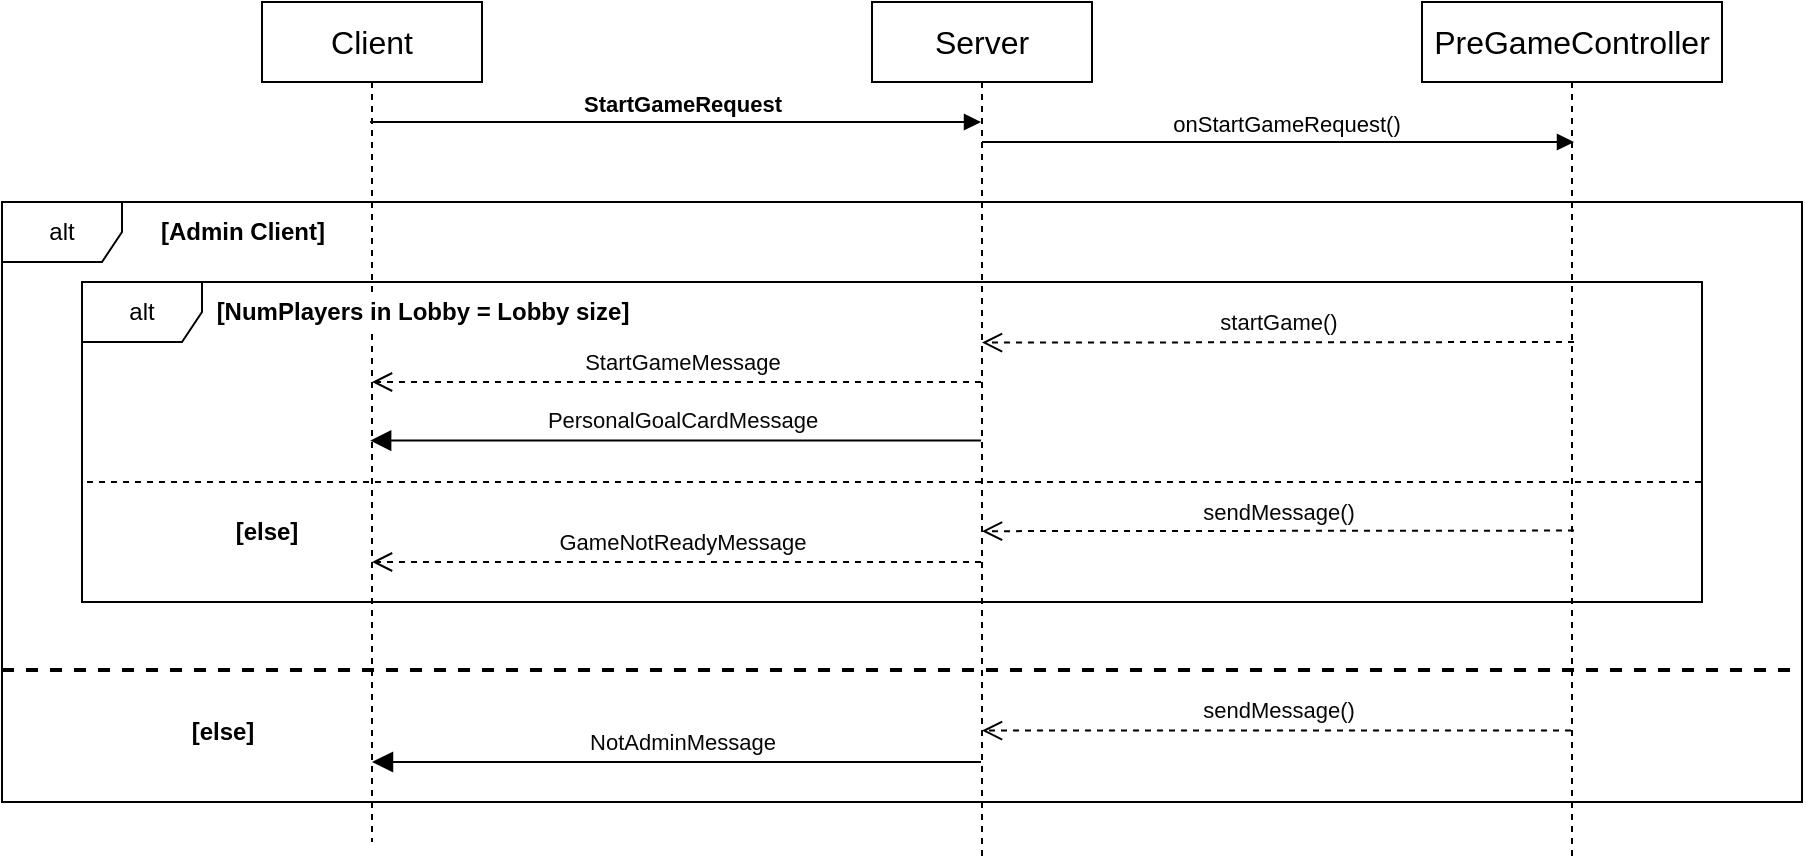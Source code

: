 <mxfile version="21.5.0" type="device">
  <diagram name="Pagina-1" id="1x7VF6eCQj2SRGHxVvUF">
    <mxGraphModel dx="760" dy="877" grid="1" gridSize="10" guides="1" tooltips="1" connect="1" arrows="1" fold="1" page="1" pageScale="1" pageWidth="2500" pageHeight="3000" math="0" shadow="0">
      <root>
        <mxCell id="0" />
        <mxCell id="1" parent="0" />
        <mxCell id="8I2kSKeZXdc6Dw6ha97r-1" value="alt" style="shape=umlFrame;whiteSpace=wrap;html=1;pointerEvents=0;" parent="1" vertex="1">
          <mxGeometry x="20" y="150" width="900" height="300" as="geometry" />
        </mxCell>
        <mxCell id="8I2kSKeZXdc6Dw6ha97r-2" value="Client" style="html=1;whiteSpace=wrap;fontSize=16;" parent="1" vertex="1">
          <mxGeometry x="150" y="50" width="110" height="40" as="geometry" />
        </mxCell>
        <mxCell id="8I2kSKeZXdc6Dw6ha97r-3" value="Server" style="html=1;whiteSpace=wrap;fontSize=16;" parent="1" vertex="1">
          <mxGeometry x="455" y="50" width="110" height="40" as="geometry" />
        </mxCell>
        <mxCell id="8I2kSKeZXdc6Dw6ha97r-4" value="" style="shape=umlLifeline;perimeter=lifelinePerimeter;whiteSpace=wrap;html=1;container=1;dropTarget=0;collapsible=0;recursiveResize=0;outlineConnect=0;portConstraint=eastwest;newEdgeStyle={&quot;edgeStyle&quot;:&quot;elbowEdgeStyle&quot;,&quot;elbow&quot;:&quot;vertical&quot;,&quot;curved&quot;:0,&quot;rounded&quot;:0};participant=umlActor;size=0;" parent="1" vertex="1">
          <mxGeometry x="195" y="90" width="20" height="380" as="geometry" />
        </mxCell>
        <mxCell id="8I2kSKeZXdc6Dw6ha97r-5" value="" style="shape=umlLifeline;perimeter=lifelinePerimeter;whiteSpace=wrap;html=1;container=1;dropTarget=0;collapsible=0;recursiveResize=0;outlineConnect=0;portConstraint=eastwest;newEdgeStyle={&quot;edgeStyle&quot;:&quot;elbowEdgeStyle&quot;,&quot;elbow&quot;:&quot;vertical&quot;,&quot;curved&quot;:0,&quot;rounded&quot;:0};participant=umlActor;size=0;" parent="1" vertex="1">
          <mxGeometry x="500" y="90" width="20" height="390" as="geometry" />
        </mxCell>
        <mxCell id="8I2kSKeZXdc6Dw6ha97r-6" value="StartGameRequest" style="html=1;verticalAlign=bottom;endArrow=block;edgeStyle=elbowEdgeStyle;elbow=vertical;curved=0;rounded=0;fontStyle=1;" parent="1" edge="1">
          <mxGeometry x="0.014" width="80" relative="1" as="geometry">
            <mxPoint x="204.071" y="110" as="sourcePoint" />
            <mxPoint x="509.5" y="110" as="targetPoint" />
            <Array as="points">
              <mxPoint x="470" y="110" />
              <mxPoint x="330" y="120" />
              <mxPoint x="380" y="150" />
            </Array>
            <mxPoint x="1" as="offset" />
          </mxGeometry>
        </mxCell>
        <mxCell id="8I2kSKeZXdc6Dw6ha97r-7" value="[Admin Client]" style="text;html=1;align=center;verticalAlign=middle;resizable=0;points=[];autosize=1;strokeColor=none;fillColor=none;fontStyle=1;labelBackgroundColor=default;" parent="1" vertex="1">
          <mxGeometry x="85" y="150" width="110" height="30" as="geometry" />
        </mxCell>
        <mxCell id="8I2kSKeZXdc6Dw6ha97r-8" value="&lt;div style=&quot;color: rgb(8, 8, 8);&quot;&gt;&lt;pre style=&quot;&quot;&gt;&lt;font face=&quot;Helvetica&quot;&gt;StartGameMessage&lt;/font&gt;&lt;/pre&gt;&lt;/div&gt;" style="html=1;verticalAlign=bottom;endArrow=open;dashed=1;endSize=8;edgeStyle=elbowEdgeStyle;elbow=vertical;curved=0;rounded=0;labelBackgroundColor=none;" parent="1" source="8I2kSKeZXdc6Dw6ha97r-5" target="8I2kSKeZXdc6Dw6ha97r-4" edge="1">
          <mxGeometry x="-0.017" y="10" relative="1" as="geometry">
            <mxPoint x="625" y="210" as="sourcePoint" />
            <mxPoint x="210" y="210" as="targetPoint" />
            <Array as="points">
              <mxPoint x="460" y="240" />
              <mxPoint x="480" y="230" />
              <mxPoint x="530" y="220" />
              <mxPoint x="480" y="240" />
              <mxPoint x="530" y="260" />
              <mxPoint x="550" y="230" />
              <mxPoint x="315" y="210" />
            </Array>
            <mxPoint as="offset" />
          </mxGeometry>
        </mxCell>
        <mxCell id="8I2kSKeZXdc6Dw6ha97r-9" value="alt" style="shape=umlFrame;whiteSpace=wrap;html=1;pointerEvents=0;" parent="1" vertex="1">
          <mxGeometry x="60" y="190" width="810" height="160" as="geometry" />
        </mxCell>
        <mxCell id="8I2kSKeZXdc6Dw6ha97r-10" value="" style="line;strokeWidth=2;fillColor=none;align=left;verticalAlign=middle;spacingTop=-1;spacingLeft=3;spacingRight=3;rotatable=0;labelPosition=right;points=[];portConstraint=eastwest;strokeColor=inherit;dashed=1;" parent="1" vertex="1">
          <mxGeometry x="20" y="380" width="900" height="8" as="geometry" />
        </mxCell>
        <mxCell id="8I2kSKeZXdc6Dw6ha97r-11" value="[else]" style="text;html=1;align=center;verticalAlign=middle;resizable=0;points=[];autosize=1;strokeColor=none;fillColor=none;fontStyle=1;labelBackgroundColor=default;" parent="1" vertex="1">
          <mxGeometry x="105" y="400" width="50" height="30" as="geometry" />
        </mxCell>
        <mxCell id="8I2kSKeZXdc6Dw6ha97r-12" value="[NumPlayers in Lobby = Lobby size]" style="text;html=1;align=center;verticalAlign=middle;resizable=0;points=[];autosize=1;strokeColor=none;fillColor=none;fontStyle=1;labelBackgroundColor=default;" parent="1" vertex="1">
          <mxGeometry x="115" y="190" width="230" height="30" as="geometry" />
        </mxCell>
        <mxCell id="8I2kSKeZXdc6Dw6ha97r-13" value="" style="line;strokeWidth=1;fillColor=none;align=left;verticalAlign=middle;spacingTop=-1;spacingLeft=3;spacingRight=3;rotatable=0;labelPosition=right;points=[];portConstraint=eastwest;strokeColor=inherit;dashed=1;" parent="1" vertex="1">
          <mxGeometry x="62.5" y="286" width="807.5" height="8" as="geometry" />
        </mxCell>
        <mxCell id="8I2kSKeZXdc6Dw6ha97r-14" value="[else]" style="text;html=1;align=center;verticalAlign=middle;resizable=0;points=[];autosize=1;strokeColor=none;fillColor=none;fontStyle=1;labelBackgroundColor=default;" parent="1" vertex="1">
          <mxGeometry x="126.5" y="300" width="50" height="30" as="geometry" />
        </mxCell>
        <mxCell id="8I2kSKeZXdc6Dw6ha97r-15" value="&lt;div style=&quot;color: rgb(8, 8, 8);&quot;&gt;&lt;pre style=&quot;&quot;&gt;&lt;font face=&quot;Helvetica&quot;&gt;GameNotReadyMessage&lt;/font&gt;&lt;/pre&gt;&lt;/div&gt;" style="html=1;verticalAlign=bottom;endArrow=open;dashed=1;endSize=8;edgeStyle=elbowEdgeStyle;elbow=vertical;curved=0;rounded=0;labelBackgroundColor=none;" parent="1" source="8I2kSKeZXdc6Dw6ha97r-5" target="8I2kSKeZXdc6Dw6ha97r-4" edge="1">
          <mxGeometry x="-0.017" y="10" relative="1" as="geometry">
            <mxPoint x="633.5" y="322" as="sourcePoint" />
            <mxPoint x="208.5" y="322" as="targetPoint" />
            <Array as="points">
              <mxPoint x="460" y="330" />
              <mxPoint x="420" y="320" />
              <mxPoint x="506.5" y="322" />
              <mxPoint x="541.5" y="332" />
              <mxPoint x="561.5" y="302" />
              <mxPoint x="326.5" y="282" />
            </Array>
            <mxPoint as="offset" />
          </mxGeometry>
        </mxCell>
        <mxCell id="8I2kSKeZXdc6Dw6ha97r-16" value="&lt;div style=&quot;color: rgb(8, 8, 8);&quot;&gt;&lt;pre style=&quot;&quot;&gt;&lt;font face=&quot;Helvetica&quot;&gt;NotAdminMessage&lt;/font&gt;&lt;/pre&gt;&lt;/div&gt;" style="html=1;verticalAlign=bottom;endArrow=block;endSize=8;edgeStyle=elbowEdgeStyle;elbow=vertical;curved=0;rounded=0;labelBackgroundColor=none;endFill=1;" parent="1" edge="1" target="8I2kSKeZXdc6Dw6ha97r-4" source="8I2kSKeZXdc6Dw6ha97r-5">
          <mxGeometry x="-0.017" y="10" relative="1" as="geometry">
            <mxPoint x="450" y="420" as="sourcePoint" />
            <mxPoint x="204.5" y="420" as="targetPoint" />
            <Array as="points">
              <mxPoint x="280" y="430" />
              <mxPoint x="470" y="430" />
              <mxPoint x="265" y="380" />
              <mxPoint x="315" y="400" />
              <mxPoint x="335" y="370" />
              <mxPoint x="100" y="350" />
            </Array>
            <mxPoint as="offset" />
          </mxGeometry>
        </mxCell>
        <mxCell id="8I2kSKeZXdc6Dw6ha97r-17" value="&lt;div style=&quot;color: rgb(8, 8, 8);&quot;&gt;&lt;pre style=&quot;&quot;&gt;&lt;font face=&quot;Helvetica&quot;&gt;PersonalGoalCardMessage&lt;/font&gt;&lt;/pre&gt;&lt;/div&gt;" style="html=1;verticalAlign=bottom;endArrow=block;endSize=8;edgeStyle=elbowEdgeStyle;elbow=vertical;curved=0;rounded=0;labelBackgroundColor=none;endFill=1;" parent="1" edge="1">
          <mxGeometry x="-0.017" y="10" relative="1" as="geometry">
            <mxPoint x="509.5" y="269.29" as="sourcePoint" />
            <mxPoint x="204.071" y="269.29" as="targetPoint" />
            <Array as="points">
              <mxPoint x="460" y="269.29" />
              <mxPoint x="430" y="259.29" />
              <mxPoint x="380" y="279.29" />
              <mxPoint x="430" y="299.29" />
              <mxPoint x="450" y="269.29" />
              <mxPoint x="215" y="249.29" />
            </Array>
            <mxPoint as="offset" />
          </mxGeometry>
        </mxCell>
        <mxCell id="KtKdjFCmQ80yRntKPQwW-2" value="PreGameController" style="html=1;whiteSpace=wrap;fontSize=16;" vertex="1" parent="1">
          <mxGeometry x="730" y="50" width="150" height="40" as="geometry" />
        </mxCell>
        <mxCell id="KtKdjFCmQ80yRntKPQwW-3" value="" style="shape=umlLifeline;perimeter=lifelinePerimeter;whiteSpace=wrap;html=1;container=1;dropTarget=0;collapsible=0;recursiveResize=0;outlineConnect=0;portConstraint=eastwest;newEdgeStyle={&quot;edgeStyle&quot;:&quot;elbowEdgeStyle&quot;,&quot;elbow&quot;:&quot;vertical&quot;,&quot;curved&quot;:0,&quot;rounded&quot;:0};participant=umlActor;size=0;" vertex="1" parent="1">
          <mxGeometry x="795" y="90" width="20" height="390" as="geometry" />
        </mxCell>
        <mxCell id="KtKdjFCmQ80yRntKPQwW-4" value="onStartGameRequest()" style="html=1;verticalAlign=bottom;endArrow=block;edgeStyle=elbowEdgeStyle;elbow=vertical;curved=0;rounded=0;" edge="1" parent="1" source="8I2kSKeZXdc6Dw6ha97r-5">
          <mxGeometry x="0.023" width="80" relative="1" as="geometry">
            <mxPoint x="580" y="120" as="sourcePoint" />
            <mxPoint x="806" y="120" as="targetPoint" />
            <Array as="points">
              <mxPoint x="731" y="120" />
              <mxPoint x="567.5" y="150" />
              <mxPoint x="337.5" y="160" />
              <mxPoint x="357.5" y="240" />
              <mxPoint x="567.5" y="260" />
              <mxPoint x="487.5" y="270" />
              <mxPoint x="558.5" y="280" />
              <mxPoint x="524.5" y="300" />
            </Array>
            <mxPoint as="offset" />
          </mxGeometry>
        </mxCell>
        <mxCell id="KtKdjFCmQ80yRntKPQwW-7" value="&lt;div style=&quot;color: rgb(8, 8, 8);&quot;&gt;&lt;pre style=&quot;&quot;&gt;&lt;font face=&quot;Helvetica&quot;&gt;sendMessage()&lt;/font&gt;&lt;/pre&gt;&lt;/div&gt;" style="html=1;verticalAlign=bottom;endArrow=open;dashed=1;endSize=8;edgeStyle=elbowEdgeStyle;elbow=vertical;curved=0;rounded=0;labelBackgroundColor=none;" edge="1" parent="1" source="KtKdjFCmQ80yRntKPQwW-3" target="8I2kSKeZXdc6Dw6ha97r-5">
          <mxGeometry x="-0.003" y="10" relative="1" as="geometry">
            <mxPoint x="756" y="414.29" as="sourcePoint" />
            <mxPoint x="530" y="414.29" as="targetPoint" />
            <Array as="points">
              <mxPoint x="631" y="414.29" />
              <mxPoint x="361" y="424.62" />
              <mxPoint x="151" y="434.62" />
              <mxPoint x="171" y="544.62" />
            </Array>
            <mxPoint as="offset" />
          </mxGeometry>
        </mxCell>
        <mxCell id="KtKdjFCmQ80yRntKPQwW-8" value="&lt;div style=&quot;color: rgb(8, 8, 8);&quot;&gt;&lt;pre style=&quot;&quot;&gt;&lt;font face=&quot;Helvetica&quot;&gt;sendMessage()&lt;/font&gt;&lt;/pre&gt;&lt;/div&gt;" style="html=1;verticalAlign=bottom;endArrow=open;dashed=1;endSize=8;edgeStyle=elbowEdgeStyle;elbow=vertical;curved=0;rounded=0;labelBackgroundColor=none;" edge="1" parent="1">
          <mxGeometry x="-0.003" y="10" relative="1" as="geometry">
            <mxPoint x="806" y="314.29" as="sourcePoint" />
            <mxPoint x="510" y="314.29" as="targetPoint" />
            <Array as="points">
              <mxPoint x="632" y="314.58" />
              <mxPoint x="362" y="324.91" />
              <mxPoint x="152" y="334.91" />
              <mxPoint x="172" y="444.91" />
            </Array>
            <mxPoint as="offset" />
          </mxGeometry>
        </mxCell>
        <mxCell id="KtKdjFCmQ80yRntKPQwW-9" value="&lt;div style=&quot;color: rgb(8, 8, 8);&quot;&gt;&lt;pre style=&quot;&quot;&gt;&lt;font face=&quot;Helvetica&quot;&gt;startGame()&lt;/font&gt;&lt;/pre&gt;&lt;/div&gt;" style="html=1;verticalAlign=bottom;endArrow=open;dashed=1;endSize=8;edgeStyle=elbowEdgeStyle;elbow=vertical;curved=0;rounded=0;labelBackgroundColor=none;" edge="1" parent="1">
          <mxGeometry x="-0.003" y="10" relative="1" as="geometry">
            <mxPoint x="806" y="220" as="sourcePoint" />
            <mxPoint x="510" y="220" as="targetPoint" />
            <Array as="points">
              <mxPoint x="632" y="220.29" />
              <mxPoint x="362" y="230.62" />
              <mxPoint x="152" y="240.62" />
              <mxPoint x="172" y="350.62" />
            </Array>
            <mxPoint as="offset" />
          </mxGeometry>
        </mxCell>
      </root>
    </mxGraphModel>
  </diagram>
</mxfile>

